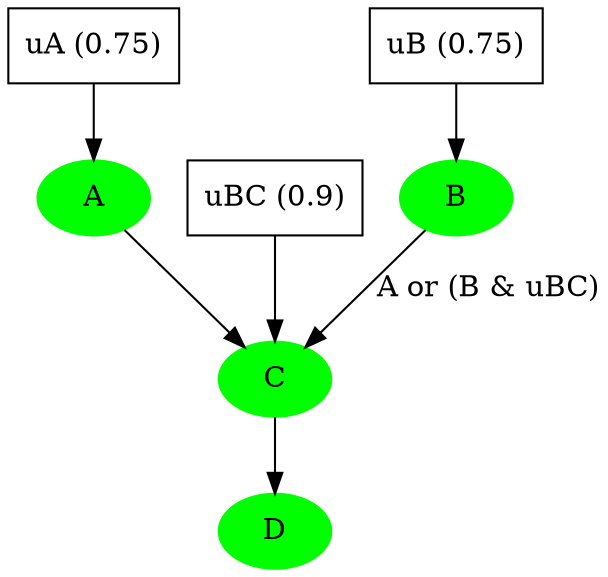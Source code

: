 digraph G {
  uA [shape=box,label="uA (0.75)"];
  uB [shape=box,label="uB (0.75)"];
  uBC [shape=box,label="uBC (0.9)"];
  uA -> A;
  uB -> B;
  A [style=filled,color=green];
  B [style=filled,color=green];
  C [style=filled,color=green];
  D [style=filled,color=green];
  A -> C;
  B -> C [label="A or (B & uBC)"];
  uBC -> C;
  C -> D;
}
